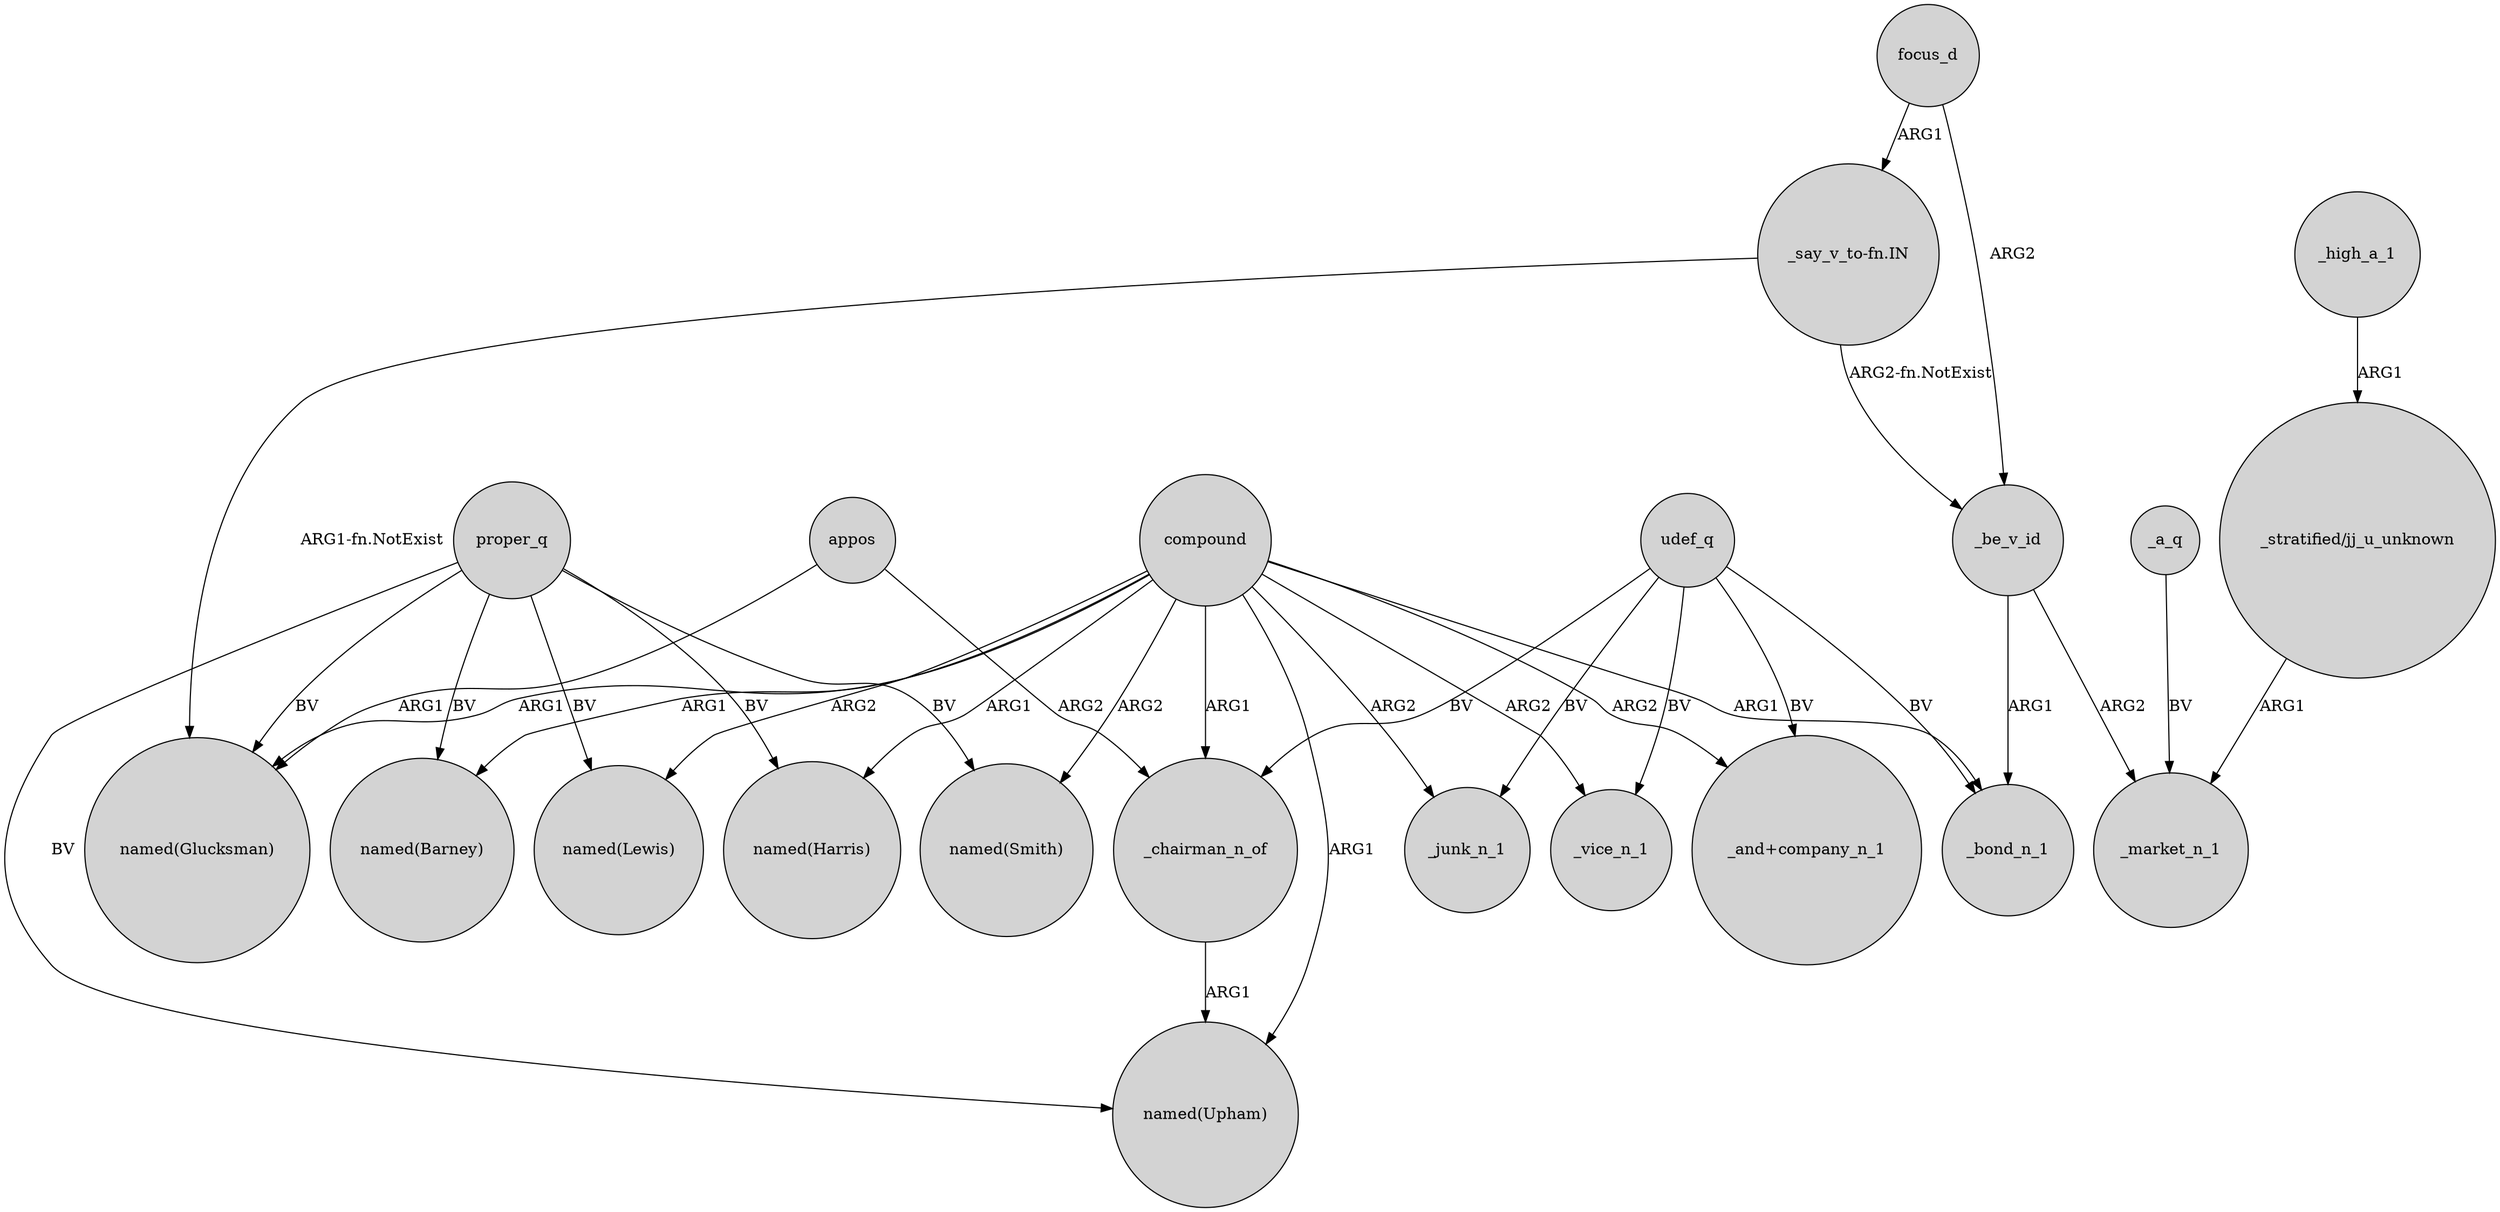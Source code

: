 digraph {
	node [shape=circle style=filled]
	focus_d -> _be_v_id [label=ARG2]
	_chairman_n_of -> "named(Upham)" [label=ARG1]
	compound -> _vice_n_1 [label=ARG2]
	compound -> _chairman_n_of [label=ARG1]
	appos -> "named(Glucksman)" [label=ARG1]
	proper_q -> "named(Lewis)" [label=BV]
	compound -> "named(Barney)" [label=ARG1]
	compound -> "named(Smith)" [label=ARG2]
	_be_v_id -> _bond_n_1 [label=ARG1]
	compound -> _bond_n_1 [label=ARG1]
	"_say_v_to-fn.IN" -> _be_v_id [label="ARG2-fn.NotExist"]
	compound -> _junk_n_1 [label=ARG2]
	udef_q -> _vice_n_1 [label=BV]
	udef_q -> _chairman_n_of [label=BV]
	compound -> "named(Lewis)" [label=ARG2]
	proper_q -> "named(Upham)" [label=BV]
	udef_q -> _junk_n_1 [label=BV]
	udef_q -> _bond_n_1 [label=BV]
	_be_v_id -> _market_n_1 [label=ARG2]
	appos -> _chairman_n_of [label=ARG2]
	proper_q -> "named(Glucksman)" [label=BV]
	compound -> "named(Harris)" [label=ARG1]
	_high_a_1 -> "_stratified/jj_u_unknown" [label=ARG1]
	"_stratified/jj_u_unknown" -> _market_n_1 [label=ARG1]
	compound -> "_and+company_n_1" [label=ARG2]
	_a_q -> _market_n_1 [label=BV]
	"_say_v_to-fn.IN" -> "named(Glucksman)" [label="ARG1-fn.NotExist"]
	proper_q -> "named(Barney)" [label=BV]
	udef_q -> "_and+company_n_1" [label=BV]
	proper_q -> "named(Smith)" [label=BV]
	proper_q -> "named(Harris)" [label=BV]
	compound -> "named(Upham)" [label=ARG1]
	compound -> "named(Glucksman)" [label=ARG1]
	focus_d -> "_say_v_to-fn.IN" [label=ARG1]
}
